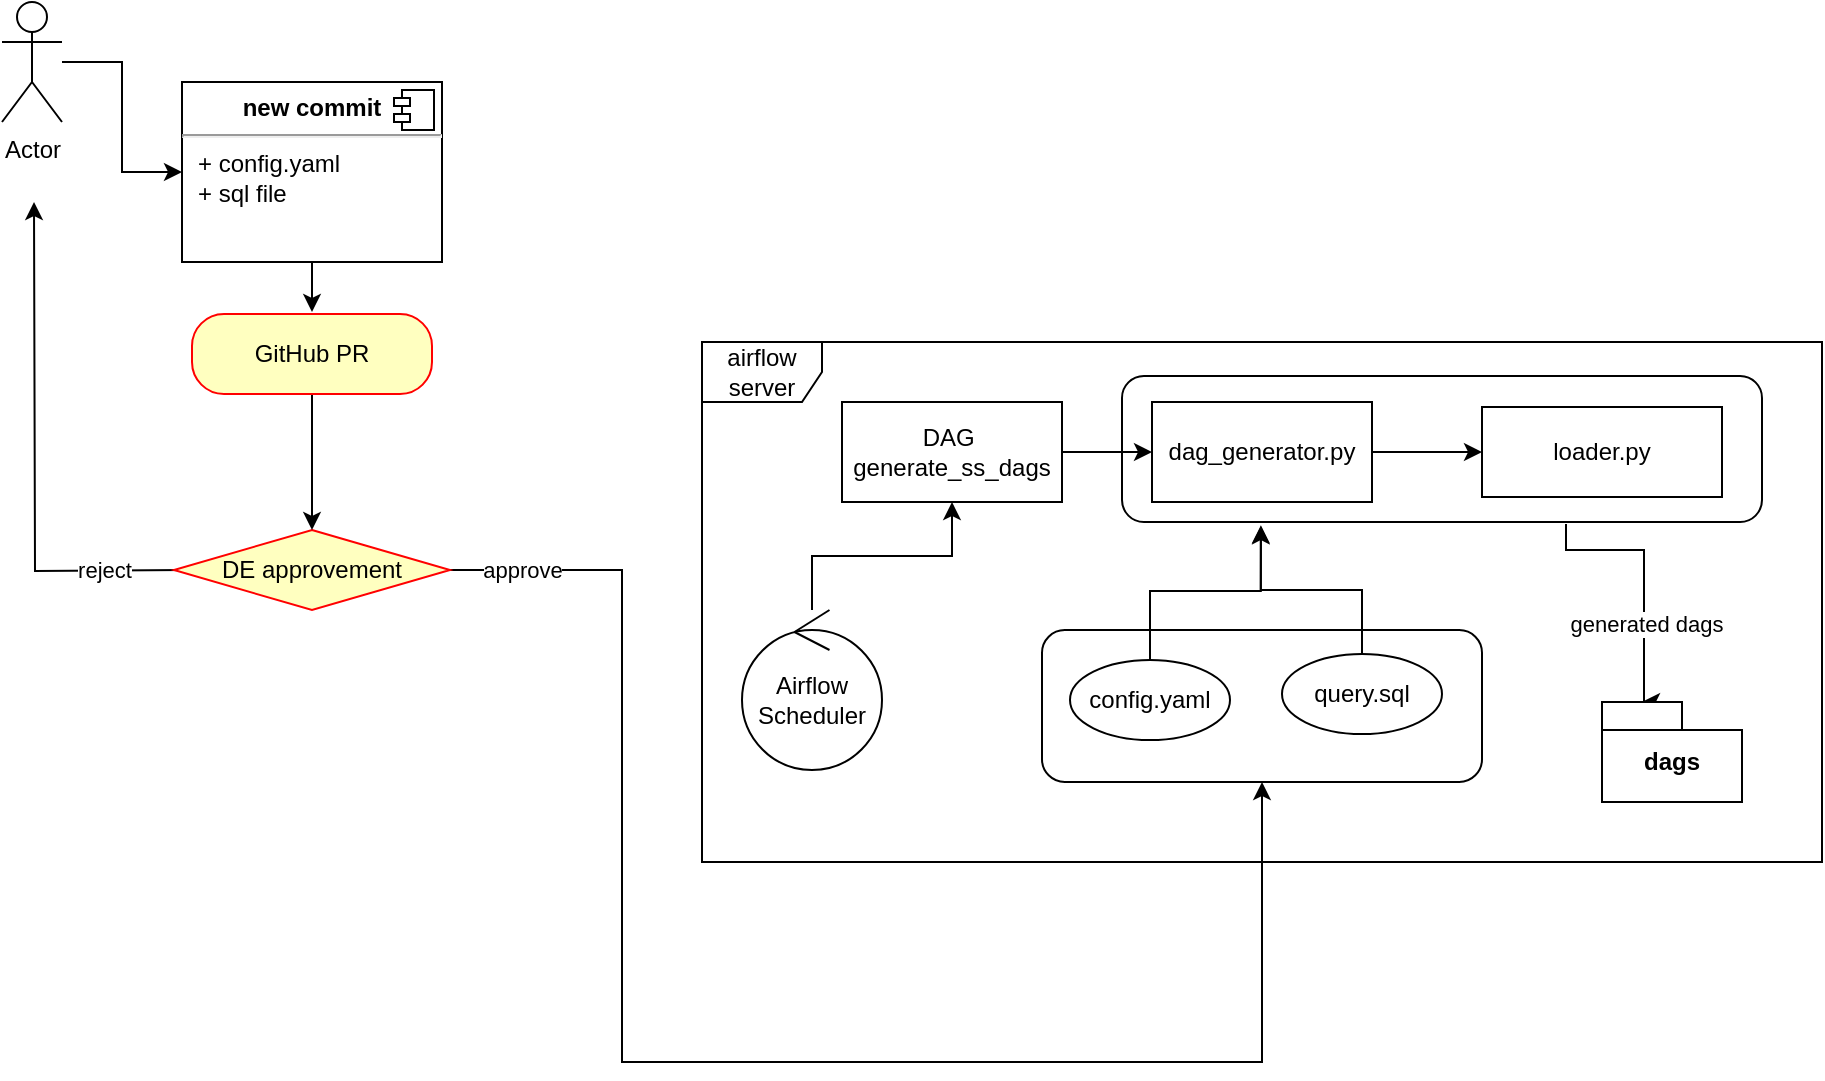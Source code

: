 <mxfile version="21.5.1" type="github">
  <diagram id="C5RBs43oDa-KdzZeNtuy" name="Page-1">
    <mxGraphModel dx="237" dy="953" grid="1" gridSize="10" guides="1" tooltips="1" connect="1" arrows="1" fold="1" page="1" pageScale="1" pageWidth="1169" pageHeight="827" math="0" shadow="0">
      <root>
        <mxCell id="WIyWlLk6GJQsqaUBKTNV-0" />
        <mxCell id="WIyWlLk6GJQsqaUBKTNV-1" parent="WIyWlLk6GJQsqaUBKTNV-0" />
        <mxCell id="WCT4jnrXkZ5qqszl1rrF-68" value="" style="edgeStyle=orthogonalEdgeStyle;rounded=0;orthogonalLoop=1;jettySize=auto;html=1;" edge="1" parent="WIyWlLk6GJQsqaUBKTNV-1" source="WCT4jnrXkZ5qqszl1rrF-0" target="WCT4jnrXkZ5qqszl1rrF-66">
          <mxGeometry relative="1" as="geometry" />
        </mxCell>
        <mxCell id="WCT4jnrXkZ5qqszl1rrF-0" value="Actor" style="shape=umlActor;verticalLabelPosition=bottom;verticalAlign=top;html=1;" vertex="1" parent="WIyWlLk6GJQsqaUBKTNV-1">
          <mxGeometry x="1310" y="140" width="30" height="60" as="geometry" />
        </mxCell>
        <mxCell id="WCT4jnrXkZ5qqszl1rrF-23" style="edgeStyle=orthogonalEdgeStyle;rounded=0;orthogonalLoop=1;jettySize=auto;html=1;exitX=0;exitY=0.5;exitDx=0;exitDy=0;" edge="1" parent="WIyWlLk6GJQsqaUBKTNV-1">
          <mxGeometry relative="1" as="geometry">
            <mxPoint x="1326" y="240" as="targetPoint" />
            <mxPoint x="1402" y="424" as="sourcePoint" />
          </mxGeometry>
        </mxCell>
        <mxCell id="WCT4jnrXkZ5qqszl1rrF-27" value="reject" style="edgeLabel;html=1;align=center;verticalAlign=middle;resizable=0;points=[];" vertex="1" connectable="0" parent="WCT4jnrXkZ5qqszl1rrF-23">
          <mxGeometry x="0.081" y="-4" relative="1" as="geometry">
            <mxPoint x="30" y="64" as="offset" />
          </mxGeometry>
        </mxCell>
        <mxCell id="WCT4jnrXkZ5qqszl1rrF-29" value="" style="edgeStyle=orthogonalEdgeStyle;rounded=0;orthogonalLoop=1;jettySize=auto;html=1;exitX=1;exitY=0.5;exitDx=0;exitDy=0;entryX=0.5;entryY=1;entryDx=0;entryDy=0;" edge="1" parent="WIyWlLk6GJQsqaUBKTNV-1" source="WCT4jnrXkZ5qqszl1rrF-40" target="WCT4jnrXkZ5qqszl1rrF-57">
          <mxGeometry relative="1" as="geometry">
            <mxPoint x="1960" y="610" as="targetPoint" />
            <Array as="points">
              <mxPoint x="1620" y="424" />
              <mxPoint x="1620" y="670" />
              <mxPoint x="1940" y="670" />
            </Array>
          </mxGeometry>
        </mxCell>
        <mxCell id="WCT4jnrXkZ5qqszl1rrF-44" value="approve" style="edgeLabel;html=1;align=center;verticalAlign=middle;resizable=0;points=[];" vertex="1" connectable="0" parent="WCT4jnrXkZ5qqszl1rrF-29">
          <mxGeometry x="-0.261" y="3" relative="1" as="geometry">
            <mxPoint x="-53" y="-207" as="offset" />
          </mxGeometry>
        </mxCell>
        <mxCell id="WCT4jnrXkZ5qqszl1rrF-33" value="airflow server" style="shape=umlFrame;whiteSpace=wrap;html=1;pointerEvents=0;" vertex="1" parent="WIyWlLk6GJQsqaUBKTNV-1">
          <mxGeometry x="1660" y="310" width="560" height="260" as="geometry" />
        </mxCell>
        <mxCell id="WCT4jnrXkZ5qqszl1rrF-36" value="" style="edgeStyle=orthogonalEdgeStyle;rounded=0;orthogonalLoop=1;jettySize=auto;html=1;" edge="1" parent="WIyWlLk6GJQsqaUBKTNV-1" source="WCT4jnrXkZ5qqszl1rrF-34" target="WCT4jnrXkZ5qqszl1rrF-35">
          <mxGeometry relative="1" as="geometry" />
        </mxCell>
        <mxCell id="WCT4jnrXkZ5qqszl1rrF-34" value="DAG&amp;nbsp;&lt;br&gt;generate_ss_dags" style="html=1;whiteSpace=wrap;" vertex="1" parent="WIyWlLk6GJQsqaUBKTNV-1">
          <mxGeometry x="1730" y="340" width="110" height="50" as="geometry" />
        </mxCell>
        <mxCell id="WCT4jnrXkZ5qqszl1rrF-38" value="" style="edgeStyle=orthogonalEdgeStyle;rounded=0;orthogonalLoop=1;jettySize=auto;html=1;" edge="1" parent="WIyWlLk6GJQsqaUBKTNV-1" source="WCT4jnrXkZ5qqszl1rrF-35" target="WCT4jnrXkZ5qqszl1rrF-37">
          <mxGeometry relative="1" as="geometry" />
        </mxCell>
        <mxCell id="WCT4jnrXkZ5qqszl1rrF-35" value="dag_generator.py" style="html=1;whiteSpace=wrap;" vertex="1" parent="WIyWlLk6GJQsqaUBKTNV-1">
          <mxGeometry x="1885" y="340" width="110" height="50" as="geometry" />
        </mxCell>
        <mxCell id="WCT4jnrXkZ5qqszl1rrF-37" value="loader.py" style="whiteSpace=wrap;html=1;" vertex="1" parent="WIyWlLk6GJQsqaUBKTNV-1">
          <mxGeometry x="2050" y="342.5" width="120" height="45" as="geometry" />
        </mxCell>
        <mxCell id="WCT4jnrXkZ5qqszl1rrF-40" value="DE approvement" style="rhombus;whiteSpace=wrap;html=1;fontColor=#000000;fillColor=#ffffc0;strokeColor=#ff0000;" vertex="1" parent="WIyWlLk6GJQsqaUBKTNV-1">
          <mxGeometry x="1396" y="404" width="138" height="40" as="geometry" />
        </mxCell>
        <mxCell id="WCT4jnrXkZ5qqszl1rrF-48" value="" style="edgeStyle=orthogonalEdgeStyle;rounded=0;orthogonalLoop=1;jettySize=auto;html=1;" edge="1" parent="WIyWlLk6GJQsqaUBKTNV-1" source="WCT4jnrXkZ5qqszl1rrF-47" target="WCT4jnrXkZ5qqszl1rrF-34">
          <mxGeometry relative="1" as="geometry" />
        </mxCell>
        <mxCell id="WCT4jnrXkZ5qqszl1rrF-47" value="Airflow&lt;br&gt;Scheduler" style="ellipse;shape=umlControl;whiteSpace=wrap;html=1;" vertex="1" parent="WIyWlLk6GJQsqaUBKTNV-1">
          <mxGeometry x="1680" y="444" width="70" height="80" as="geometry" />
        </mxCell>
        <mxCell id="WCT4jnrXkZ5qqszl1rrF-52" value="" style="edgeStyle=orthogonalEdgeStyle;rounded=0;orthogonalLoop=1;jettySize=auto;html=1;entryX=0.217;entryY=1.029;entryDx=0;entryDy=0;entryPerimeter=0;" edge="1" parent="WIyWlLk6GJQsqaUBKTNV-1" source="WCT4jnrXkZ5qqszl1rrF-51" target="WCT4jnrXkZ5qqszl1rrF-58">
          <mxGeometry relative="1" as="geometry" />
        </mxCell>
        <mxCell id="WCT4jnrXkZ5qqszl1rrF-51" value="config.yaml" style="ellipse;whiteSpace=wrap;html=1;" vertex="1" parent="WIyWlLk6GJQsqaUBKTNV-1">
          <mxGeometry x="1844" y="469" width="80" height="40" as="geometry" />
        </mxCell>
        <mxCell id="WCT4jnrXkZ5qqszl1rrF-54" value="" style="edgeStyle=orthogonalEdgeStyle;rounded=0;orthogonalLoop=1;jettySize=auto;html=1;entryX=0.217;entryY=1.022;entryDx=0;entryDy=0;entryPerimeter=0;" edge="1" parent="WIyWlLk6GJQsqaUBKTNV-1" target="WCT4jnrXkZ5qqszl1rrF-58">
          <mxGeometry relative="1" as="geometry">
            <mxPoint x="1990" y="470" as="sourcePoint" />
            <mxPoint x="1940.08" y="406.117" as="targetPoint" />
            <Array as="points">
              <mxPoint x="1990" y="434" />
              <mxPoint x="1939" y="434" />
            </Array>
          </mxGeometry>
        </mxCell>
        <mxCell id="WCT4jnrXkZ5qqszl1rrF-53" value="query.sql" style="ellipse;whiteSpace=wrap;html=1;" vertex="1" parent="WIyWlLk6GJQsqaUBKTNV-1">
          <mxGeometry x="1950" y="466" width="80" height="40" as="geometry" />
        </mxCell>
        <mxCell id="WCT4jnrXkZ5qqszl1rrF-57" value="" style="rounded=1;whiteSpace=wrap;html=1;fillColor=none;" vertex="1" parent="WIyWlLk6GJQsqaUBKTNV-1">
          <mxGeometry x="1830" y="454" width="220" height="76" as="geometry" />
        </mxCell>
        <mxCell id="WCT4jnrXkZ5qqszl1rrF-63" style="edgeStyle=orthogonalEdgeStyle;rounded=0;orthogonalLoop=1;jettySize=auto;html=1;entryX=0;entryY=0;entryDx=20;entryDy=0;entryPerimeter=0;" edge="1" parent="WIyWlLk6GJQsqaUBKTNV-1" target="WCT4jnrXkZ5qqszl1rrF-60">
          <mxGeometry relative="1" as="geometry">
            <mxPoint x="2092" y="401" as="sourcePoint" />
            <mxPoint x="2131" y="484" as="targetPoint" />
            <Array as="points">
              <mxPoint x="2092" y="414" />
              <mxPoint x="2131" y="414" />
            </Array>
          </mxGeometry>
        </mxCell>
        <mxCell id="WCT4jnrXkZ5qqszl1rrF-64" value="generated dags" style="edgeLabel;html=1;align=center;verticalAlign=middle;resizable=0;points=[];" vertex="1" connectable="0" parent="WCT4jnrXkZ5qqszl1rrF-63">
          <mxGeometry x="0.377" y="1" relative="1" as="geometry">
            <mxPoint as="offset" />
          </mxGeometry>
        </mxCell>
        <mxCell id="WCT4jnrXkZ5qqszl1rrF-58" value="" style="rounded=1;whiteSpace=wrap;html=1;fillColor=none;" vertex="1" parent="WIyWlLk6GJQsqaUBKTNV-1">
          <mxGeometry x="1870" y="327" width="320" height="73" as="geometry" />
        </mxCell>
        <mxCell id="WCT4jnrXkZ5qqszl1rrF-60" value="dags" style="shape=folder;fontStyle=1;spacingTop=10;tabWidth=40;tabHeight=14;tabPosition=left;html=1;whiteSpace=wrap;" vertex="1" parent="WIyWlLk6GJQsqaUBKTNV-1">
          <mxGeometry x="2110" y="490" width="70" height="50" as="geometry" />
        </mxCell>
        <mxCell id="WCT4jnrXkZ5qqszl1rrF-69" value="" style="edgeStyle=orthogonalEdgeStyle;rounded=0;orthogonalLoop=1;jettySize=auto;html=1;" edge="1" parent="WIyWlLk6GJQsqaUBKTNV-1" source="WCT4jnrXkZ5qqszl1rrF-66">
          <mxGeometry relative="1" as="geometry">
            <mxPoint x="1465" y="295" as="targetPoint" />
          </mxGeometry>
        </mxCell>
        <mxCell id="WCT4jnrXkZ5qqszl1rrF-66" value="&lt;p style=&quot;margin:0px;margin-top:6px;text-align:center;&quot;&gt;&lt;b&gt;new commit&lt;/b&gt;&lt;/p&gt;&lt;hr&gt;&lt;p style=&quot;margin:0px;margin-left:8px;&quot;&gt;+&amp;nbsp;config.yaml&lt;br&gt;+ sql file&lt;/p&gt;" style="align=left;overflow=fill;html=1;dropTarget=0;whiteSpace=wrap;" vertex="1" parent="WIyWlLk6GJQsqaUBKTNV-1">
          <mxGeometry x="1400" y="180" width="130" height="90" as="geometry" />
        </mxCell>
        <mxCell id="WCT4jnrXkZ5qqszl1rrF-67" value="" style="shape=component;jettyWidth=8;jettyHeight=4;" vertex="1" parent="WCT4jnrXkZ5qqszl1rrF-66">
          <mxGeometry x="1" width="20" height="20" relative="1" as="geometry">
            <mxPoint x="-24" y="4" as="offset" />
          </mxGeometry>
        </mxCell>
        <mxCell id="WCT4jnrXkZ5qqszl1rrF-72" value="" style="edgeStyle=orthogonalEdgeStyle;rounded=0;orthogonalLoop=1;jettySize=auto;html=1;" edge="1" parent="WIyWlLk6GJQsqaUBKTNV-1" source="WCT4jnrXkZ5qqszl1rrF-70" target="WCT4jnrXkZ5qqszl1rrF-40">
          <mxGeometry relative="1" as="geometry" />
        </mxCell>
        <mxCell id="WCT4jnrXkZ5qqszl1rrF-70" value="GitHub PR" style="rounded=1;whiteSpace=wrap;html=1;arcSize=40;fontColor=#000000;fillColor=#ffffc0;strokeColor=#ff0000;" vertex="1" parent="WIyWlLk6GJQsqaUBKTNV-1">
          <mxGeometry x="1405" y="296" width="120" height="40" as="geometry" />
        </mxCell>
      </root>
    </mxGraphModel>
  </diagram>
</mxfile>
